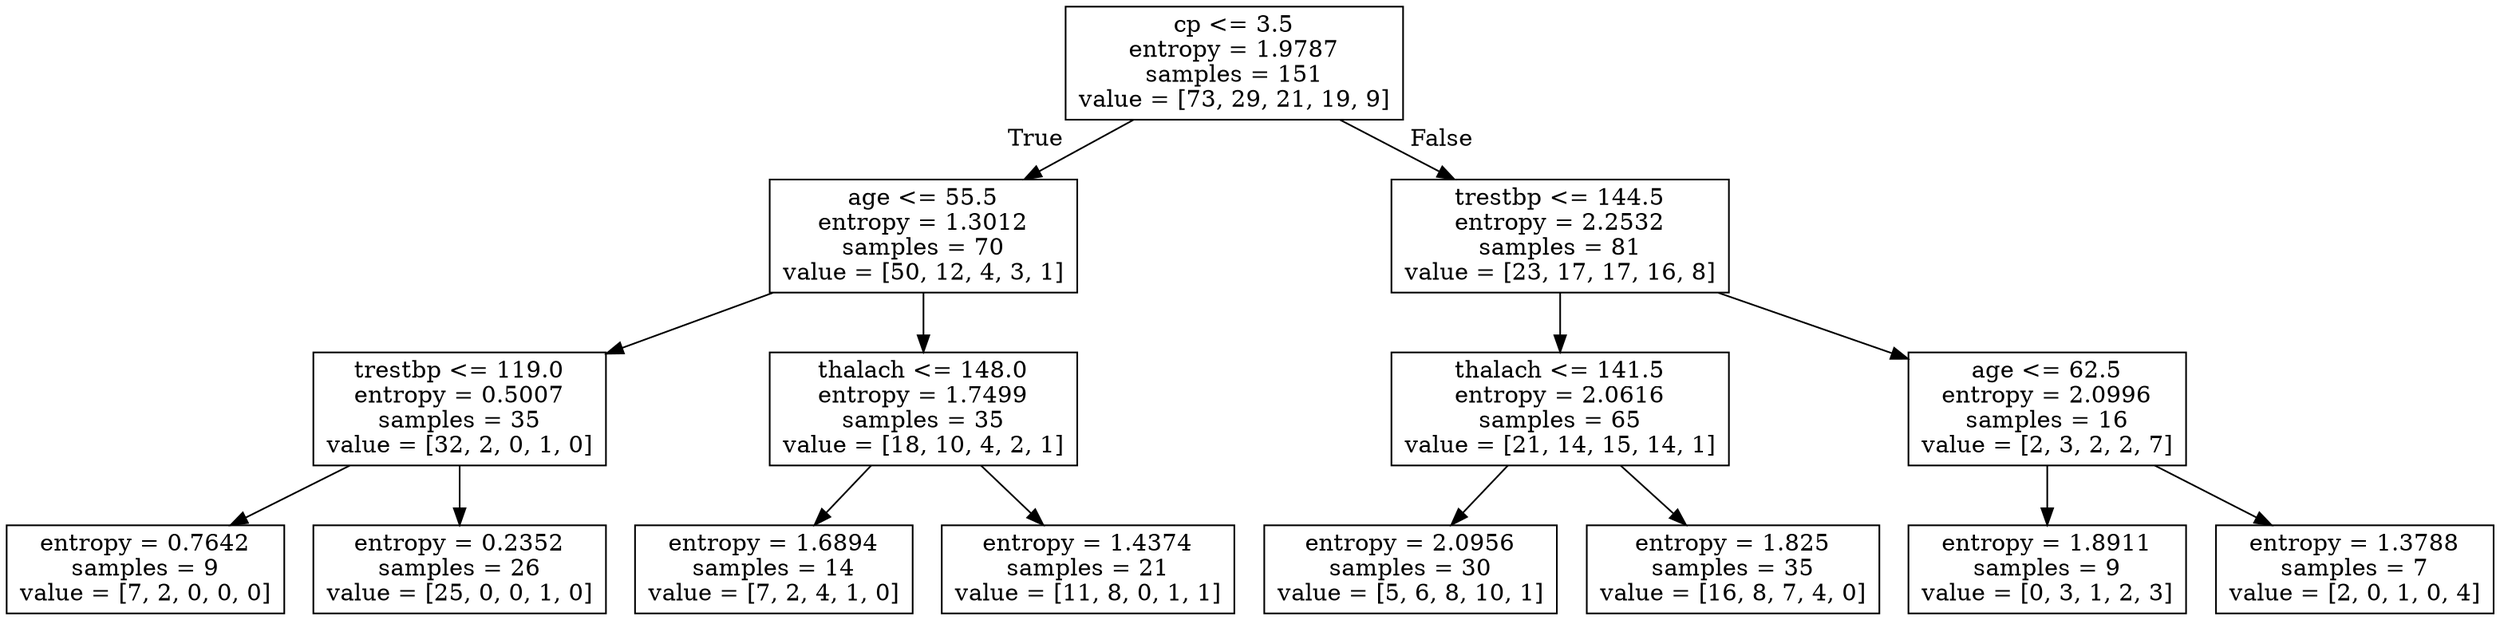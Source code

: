 digraph Tree {
node [shape=box] ;
0 [label="cp <= 3.5\nentropy = 1.9787\nsamples = 151\nvalue = [73, 29, 21, 19, 9]"] ;
1 [label="age <= 55.5\nentropy = 1.3012\nsamples = 70\nvalue = [50, 12, 4, 3, 1]"] ;
0 -> 1 [labeldistance=2.5, labelangle=45, headlabel="True"] ;
2 [label="trestbp <= 119.0\nentropy = 0.5007\nsamples = 35\nvalue = [32, 2, 0, 1, 0]"] ;
1 -> 2 ;
3 [label="entropy = 0.7642\nsamples = 9\nvalue = [7, 2, 0, 0, 0]"] ;
2 -> 3 ;
4 [label="entropy = 0.2352\nsamples = 26\nvalue = [25, 0, 0, 1, 0]"] ;
2 -> 4 ;
5 [label="thalach <= 148.0\nentropy = 1.7499\nsamples = 35\nvalue = [18, 10, 4, 2, 1]"] ;
1 -> 5 ;
6 [label="entropy = 1.6894\nsamples = 14\nvalue = [7, 2, 4, 1, 0]"] ;
5 -> 6 ;
7 [label="entropy = 1.4374\nsamples = 21\nvalue = [11, 8, 0, 1, 1]"] ;
5 -> 7 ;
8 [label="trestbp <= 144.5\nentropy = 2.2532\nsamples = 81\nvalue = [23, 17, 17, 16, 8]"] ;
0 -> 8 [labeldistance=2.5, labelangle=-45, headlabel="False"] ;
9 [label="thalach <= 141.5\nentropy = 2.0616\nsamples = 65\nvalue = [21, 14, 15, 14, 1]"] ;
8 -> 9 ;
10 [label="entropy = 2.0956\nsamples = 30\nvalue = [5, 6, 8, 10, 1]"] ;
9 -> 10 ;
11 [label="entropy = 1.825\nsamples = 35\nvalue = [16, 8, 7, 4, 0]"] ;
9 -> 11 ;
12 [label="age <= 62.5\nentropy = 2.0996\nsamples = 16\nvalue = [2, 3, 2, 2, 7]"] ;
8 -> 12 ;
13 [label="entropy = 1.8911\nsamples = 9\nvalue = [0, 3, 1, 2, 3]"] ;
12 -> 13 ;
14 [label="entropy = 1.3788\nsamples = 7\nvalue = [2, 0, 1, 0, 4]"] ;
12 -> 14 ;
}